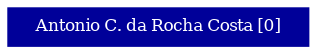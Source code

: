 strict graph grafo2 {
	graph [bb="0,0,144,18", id=grafo2, overlap=False];
	node [label="\N", fontsize=8, shape=rectangle, style=filled];
	0 [label="Antonio C. da Rocha Costa [0]", URL="http://lattes.cnpq.br/5601943285331545", color="#000099", fontcolor="#FFFFFF", height="0.25", pos="72,9", width=2];
}

